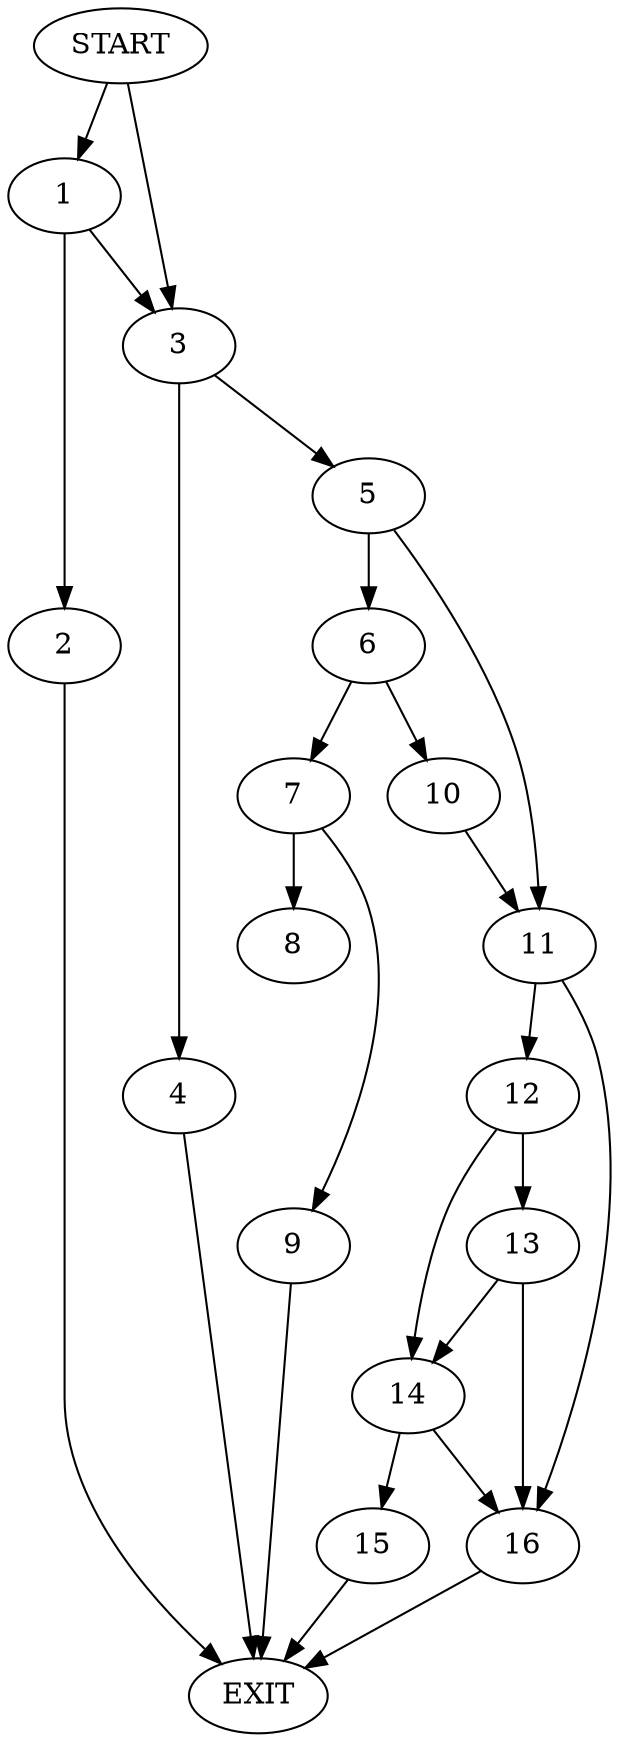 digraph { 
0 [label="START"];
1;
2;
3;
4;
5;
6;
7;
8;
9;
10;
11;
12;
13;
14;
15;
16;
17[label="EXIT"];
0 -> 1;
0 -> 3;
1 -> 2;
1 -> 3;
2 -> 17;
3 -> 5;
3 -> 4;
4 -> 17;
5 -> 6;
5 -> 11;
6 -> 10;
6 -> 7;
7 -> 8;
7 -> 9;
9 -> 17;
10 -> 11;
11 -> 12;
11 -> 16;
12 -> 14;
12 -> 13;
13 -> 16;
13 -> 14;
14 -> 16;
14 -> 15;
15 -> 17;
16 -> 17;
}